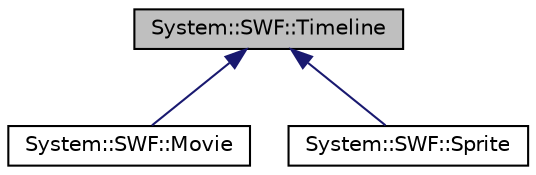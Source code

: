 digraph G
{
  edge [fontname="Helvetica",fontsize="10",labelfontname="Helvetica",labelfontsize="10"];
  node [fontname="Helvetica",fontsize="10",shape=record];
  Node1 [label="System::SWF::Timeline",height=0.2,width=0.4,color="black", fillcolor="grey75", style="filled" fontcolor="black"];
  Node1 -> Node2 [dir="back",color="midnightblue",fontsize="10",style="solid",fontname="Helvetica"];
  Node2 [label="System::SWF::Movie",height=0.2,width=0.4,color="black", fillcolor="white", style="filled",URL="$class_system_1_1_s_w_f_1_1_movie.html"];
  Node1 -> Node3 [dir="back",color="midnightblue",fontsize="10",style="solid",fontname="Helvetica"];
  Node3 [label="System::SWF::Sprite",height=0.2,width=0.4,color="black", fillcolor="white", style="filled",URL="$class_system_1_1_s_w_f_1_1_sprite.html"];
}

